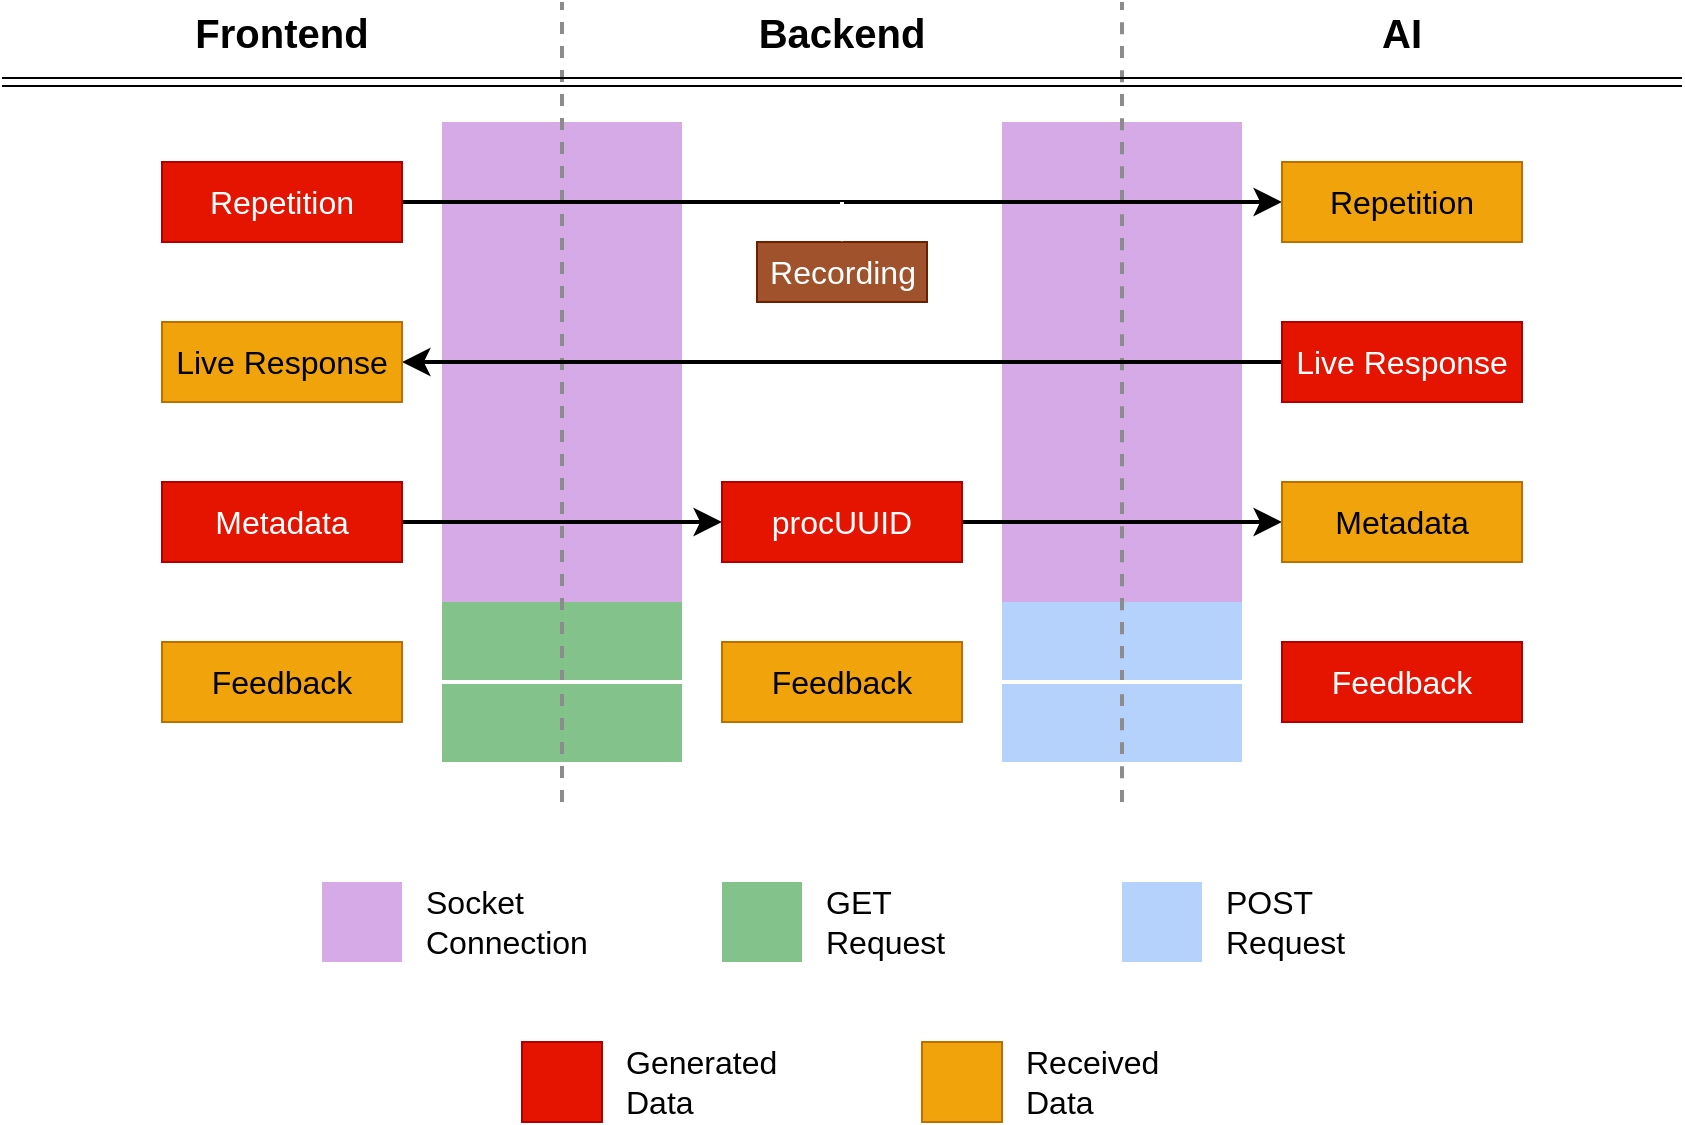 <mxfile version="20.8.16" type="device"><diagram name="Page-1" id="Y40lVofi2Ar_0JjpJq-z"><mxGraphModel dx="2166" dy="916" grid="1" gridSize="10" guides="1" tooltips="1" connect="1" arrows="1" fold="1" page="1" pageScale="1" pageWidth="850" pageHeight="1100" math="0" shadow="0"><root><mxCell id="0"/><mxCell id="1" parent="0"/><mxCell id="r48pn8uhZZcHh0OGMPYd-31" value="" style="rounded=0;whiteSpace=wrap;html=1;fontSize=16;fillColor=#84C28C;strokeColor=none;" vertex="1" parent="1"><mxGeometry x="220" y="420" width="120" height="80" as="geometry"/></mxCell><mxCell id="r48pn8uhZZcHh0OGMPYd-29" value="" style="rounded=0;whiteSpace=wrap;html=1;fontSize=16;fillColor=#B5D2FC;strokeColor=none;" vertex="1" parent="1"><mxGeometry x="500" y="420" width="120" height="80" as="geometry"/></mxCell><mxCell id="r48pn8uhZZcHh0OGMPYd-18" value="" style="rounded=0;whiteSpace=wrap;html=1;fontSize=16;fillColor=#D6A9E7;strokeColor=none;" vertex="1" parent="1"><mxGeometry x="500" y="180" width="120" height="240" as="geometry"/></mxCell><mxCell id="r48pn8uhZZcHh0OGMPYd-16" value="" style="rounded=0;whiteSpace=wrap;html=1;fontSize=16;fillColor=#D6A9E7;strokeColor=none;" vertex="1" parent="1"><mxGeometry x="220" y="180" width="120" height="240" as="geometry"/></mxCell><mxCell id="r48pn8uhZZcHh0OGMPYd-1" value="" style="endArrow=none;dashed=1;html=1;rounded=0;strokeWidth=2;strokeColor=#8C8C8C;" edge="1" parent="1"><mxGeometry width="50" height="50" relative="1" as="geometry"><mxPoint x="280" y="520" as="sourcePoint"/><mxPoint x="280" y="120" as="targetPoint"/></mxGeometry></mxCell><mxCell id="r48pn8uhZZcHh0OGMPYd-2" value="" style="endArrow=none;dashed=1;html=1;rounded=0;fontSize=12;startSize=8;endSize=8;curved=1;strokeWidth=2;strokeColor=#8C8C8C;" edge="1" parent="1"><mxGeometry width="50" height="50" relative="1" as="geometry"><mxPoint x="560" y="520" as="sourcePoint"/><mxPoint x="560" y="120" as="targetPoint"/></mxGeometry></mxCell><mxCell id="r48pn8uhZZcHh0OGMPYd-3" value="" style="shape=link;html=1;rounded=0;fontSize=12;startSize=8;endSize=8;curved=1;" edge="1" parent="1"><mxGeometry width="100" relative="1" as="geometry"><mxPoint y="160" as="sourcePoint"/><mxPoint x="840" y="160" as="targetPoint"/></mxGeometry></mxCell><mxCell id="r48pn8uhZZcHh0OGMPYd-4" value="Frontend" style="text;html=1;strokeColor=none;fillColor=none;align=center;verticalAlign=middle;whiteSpace=wrap;rounded=0;fontSize=20;fontStyle=1" vertex="1" parent="1"><mxGeometry y="120" width="280" height="30" as="geometry"/></mxCell><mxCell id="r48pn8uhZZcHh0OGMPYd-5" value="Backend" style="text;html=1;strokeColor=none;fillColor=none;align=center;verticalAlign=middle;whiteSpace=wrap;rounded=0;fontSize=20;fontStyle=1" vertex="1" parent="1"><mxGeometry x="280" y="120" width="280" height="30" as="geometry"/></mxCell><mxCell id="r48pn8uhZZcHh0OGMPYd-6" value="AI" style="text;html=1;strokeColor=none;fillColor=none;align=center;verticalAlign=middle;whiteSpace=wrap;rounded=0;fontSize=20;fontStyle=1" vertex="1" parent="1"><mxGeometry x="560" y="120" width="280" height="30" as="geometry"/></mxCell><mxCell id="r48pn8uhZZcHh0OGMPYd-20" style="edgeStyle=none;curved=1;rounded=0;orthogonalLoop=1;jettySize=auto;html=1;entryX=0;entryY=0.5;entryDx=0;entryDy=0;fontSize=12;startSize=8;endSize=8;strokeWidth=2;exitX=1;exitY=0.5;exitDx=0;exitDy=0;" edge="1" parent="1" source="r48pn8uhZZcHh0OGMPYd-7" target="r48pn8uhZZcHh0OGMPYd-10"><mxGeometry relative="1" as="geometry"/></mxCell><mxCell id="r48pn8uhZZcHh0OGMPYd-7" value="Repetition" style="rounded=0;whiteSpace=wrap;html=1;fontSize=16;fillColor=#e51400;strokeColor=#B20000;fontColor=#ffffff;" vertex="1" parent="1"><mxGeometry x="80" y="200" width="120" height="40" as="geometry"/></mxCell><mxCell id="r48pn8uhZZcHh0OGMPYd-10" value="Repetition" style="rounded=0;whiteSpace=wrap;html=1;fontSize=16;fillColor=#f0a30a;fontColor=#000000;strokeColor=#BD7000;" vertex="1" parent="1"><mxGeometry x="640" y="200" width="120" height="40" as="geometry"/></mxCell><mxCell id="r48pn8uhZZcHh0OGMPYd-22" style="edgeStyle=none;curved=1;rounded=0;orthogonalLoop=1;jettySize=auto;html=1;exitX=1;exitY=0.5;exitDx=0;exitDy=0;entryX=0;entryY=0.5;entryDx=0;entryDy=0;fontSize=16;startSize=8;endSize=8;strokeWidth=2;" edge="1" parent="1" source="r48pn8uhZZcHh0OGMPYd-13" target="r48pn8uhZZcHh0OGMPYd-21"><mxGeometry relative="1" as="geometry"/></mxCell><mxCell id="r48pn8uhZZcHh0OGMPYd-13" value="Metadata" style="rounded=0;whiteSpace=wrap;html=1;fontSize=16;" vertex="1" parent="1"><mxGeometry x="80" y="360" width="120" height="40" as="geometry"/></mxCell><mxCell id="r48pn8uhZZcHh0OGMPYd-26" style="edgeStyle=none;curved=1;rounded=0;orthogonalLoop=1;jettySize=auto;html=1;exitX=0;exitY=0.5;exitDx=0;exitDy=0;entryX=1;entryY=0.5;entryDx=0;entryDy=0;fontSize=16;startSize=8;endSize=8;strokeWidth=2;" edge="1" parent="1" source="r48pn8uhZZcHh0OGMPYd-14" target="r48pn8uhZZcHh0OGMPYd-25"><mxGeometry relative="1" as="geometry"/></mxCell><mxCell id="r48pn8uhZZcHh0OGMPYd-14" value="Live Response" style="rounded=0;whiteSpace=wrap;html=1;fontSize=16;" vertex="1" parent="1"><mxGeometry x="640" y="280" width="120" height="40" as="geometry"/></mxCell><mxCell id="r48pn8uhZZcHh0OGMPYd-28" style="edgeStyle=none;curved=1;rounded=0;orthogonalLoop=1;jettySize=auto;html=1;exitX=0;exitY=0.5;exitDx=0;exitDy=0;entryX=1;entryY=0.5;entryDx=0;entryDy=0;strokeColor=#FFFFFF;strokeWidth=2;fontSize=16;startSize=8;endSize=8;" edge="1" parent="1" source="r48pn8uhZZcHh0OGMPYd-15" target="r48pn8uhZZcHh0OGMPYd-27"><mxGeometry relative="1" as="geometry"/></mxCell><mxCell id="r48pn8uhZZcHh0OGMPYd-15" value="Feedback" style="rounded=0;whiteSpace=wrap;html=1;fontSize=16;fillColor=#e51400;fontColor=#ffffff;strokeColor=#B20000;" vertex="1" parent="1"><mxGeometry x="640" y="440" width="120" height="40" as="geometry"/></mxCell><mxCell id="r48pn8uhZZcHh0OGMPYd-24" style="edgeStyle=none;curved=1;rounded=0;orthogonalLoop=1;jettySize=auto;html=1;exitX=1;exitY=0.5;exitDx=0;exitDy=0;entryX=0;entryY=0.5;entryDx=0;entryDy=0;fontSize=16;startSize=8;endSize=8;strokeWidth=2;" edge="1" parent="1" source="r48pn8uhZZcHh0OGMPYd-21" target="r48pn8uhZZcHh0OGMPYd-23"><mxGeometry relative="1" as="geometry"/></mxCell><mxCell id="r48pn8uhZZcHh0OGMPYd-21" value="procUUID" style="rounded=0;whiteSpace=wrap;html=1;fontSize=16;fillColor=#e51400;fontColor=#ffffff;strokeColor=#B20000;" vertex="1" parent="1"><mxGeometry x="360" y="360" width="120" height="40" as="geometry"/></mxCell><mxCell id="r48pn8uhZZcHh0OGMPYd-23" value="Metadata" style="rounded=0;whiteSpace=wrap;html=1;fontSize=16;fillColor=#f0a30a;fontColor=#000000;strokeColor=#BD7000;" vertex="1" parent="1"><mxGeometry x="640" y="360" width="120" height="40" as="geometry"/></mxCell><mxCell id="r48pn8uhZZcHh0OGMPYd-25" value="Live Response" style="rounded=0;whiteSpace=wrap;html=1;fontSize=16;" vertex="1" parent="1"><mxGeometry x="80" y="280" width="120" height="40" as="geometry"/></mxCell><mxCell id="r48pn8uhZZcHh0OGMPYd-33" style="edgeStyle=none;curved=1;rounded=0;orthogonalLoop=1;jettySize=auto;html=1;exitX=0;exitY=0.5;exitDx=0;exitDy=0;entryX=1;entryY=0.5;entryDx=0;entryDy=0;strokeColor=#FFFFFF;strokeWidth=2;fontSize=16;startSize=8;endSize=8;" edge="1" parent="1" source="r48pn8uhZZcHh0OGMPYd-27" target="r48pn8uhZZcHh0OGMPYd-32"><mxGeometry relative="1" as="geometry"/></mxCell><mxCell id="r48pn8uhZZcHh0OGMPYd-27" value="Feedback" style="rounded=0;whiteSpace=wrap;html=1;fontSize=16;fillColor=#f0a30a;fontColor=#000000;strokeColor=#BD7000;" vertex="1" parent="1"><mxGeometry x="360" y="440" width="120" height="40" as="geometry"/></mxCell><mxCell id="r48pn8uhZZcHh0OGMPYd-32" value="Feedback" style="rounded=0;whiteSpace=wrap;html=1;fontSize=16;fillColor=#f0a30a;fontColor=#000000;strokeColor=#BD7000;" vertex="1" parent="1"><mxGeometry x="80" y="440" width="120" height="40" as="geometry"/></mxCell><mxCell id="r48pn8uhZZcHh0OGMPYd-34" value="" style="rounded=0;whiteSpace=wrap;html=1;fontSize=16;fillColor=#D6A9E7;strokeColor=none;" vertex="1" parent="1"><mxGeometry x="160" y="560" width="40" height="40" as="geometry"/></mxCell><mxCell id="r48pn8uhZZcHh0OGMPYd-35" value="Socket Connection" style="text;html=1;strokeColor=none;fillColor=none;align=left;verticalAlign=middle;whiteSpace=wrap;rounded=0;fontSize=16;" vertex="1" parent="1"><mxGeometry x="210" y="560" width="110" height="40" as="geometry"/></mxCell><mxCell id="r48pn8uhZZcHh0OGMPYd-38" value="" style="rounded=0;whiteSpace=wrap;html=1;fontSize=16;fillColor=#84C28C;strokeColor=none;" vertex="1" parent="1"><mxGeometry x="360" y="560" width="40" height="40" as="geometry"/></mxCell><mxCell id="r48pn8uhZZcHh0OGMPYd-39" value="GET&amp;nbsp;&lt;br&gt;Request" style="text;html=1;strokeColor=none;fillColor=none;align=left;verticalAlign=middle;whiteSpace=wrap;rounded=0;fontSize=16;" vertex="1" parent="1"><mxGeometry x="410" y="560" width="110" height="40" as="geometry"/></mxCell><mxCell id="r48pn8uhZZcHh0OGMPYd-40" value="" style="rounded=0;whiteSpace=wrap;html=1;fontSize=16;fillColor=#B5D2FC;strokeColor=none;" vertex="1" parent="1"><mxGeometry x="560" y="560" width="40" height="40" as="geometry"/></mxCell><mxCell id="r48pn8uhZZcHh0OGMPYd-41" value="POST&lt;br&gt;Request" style="text;html=1;strokeColor=none;fillColor=none;align=left;verticalAlign=middle;whiteSpace=wrap;rounded=0;fontSize=16;" vertex="1" parent="1"><mxGeometry x="610" y="560" width="110" height="40" as="geometry"/></mxCell><mxCell id="r48pn8uhZZcHh0OGMPYd-42" value="Live Response" style="rounded=0;whiteSpace=wrap;html=1;fontSize=16;fillColor=#e51400;fontColor=#ffffff;strokeColor=#B20000;" vertex="1" parent="1"><mxGeometry x="640" y="280" width="120" height="40" as="geometry"/></mxCell><mxCell id="r48pn8uhZZcHh0OGMPYd-43" value="Metadata" style="rounded=0;whiteSpace=wrap;html=1;fontSize=16;fillColor=#e51400;fontColor=#ffffff;strokeColor=#B20000;" vertex="1" parent="1"><mxGeometry x="80" y="360" width="120" height="40" as="geometry"/></mxCell><mxCell id="r48pn8uhZZcHh0OGMPYd-44" value="Live Response" style="rounded=0;whiteSpace=wrap;html=1;fontSize=16;fillColor=#f0a30a;fontColor=#000000;strokeColor=#BD7000;" vertex="1" parent="1"><mxGeometry x="80" y="280" width="120" height="40" as="geometry"/></mxCell><mxCell id="r48pn8uhZZcHh0OGMPYd-45" value="" style="rounded=0;whiteSpace=wrap;html=1;fontSize=16;fillColor=#e51400;strokeColor=#B20000;fontColor=#ffffff;" vertex="1" parent="1"><mxGeometry x="260" y="640" width="40" height="40" as="geometry"/></mxCell><mxCell id="r48pn8uhZZcHh0OGMPYd-46" value="Generated&lt;br&gt;Data" style="text;html=1;strokeColor=none;fillColor=none;align=left;verticalAlign=middle;whiteSpace=wrap;rounded=0;fontSize=16;" vertex="1" parent="1"><mxGeometry x="310" y="640" width="110" height="40" as="geometry"/></mxCell><mxCell id="r48pn8uhZZcHh0OGMPYd-47" value="" style="rounded=0;whiteSpace=wrap;html=1;fontSize=16;fillColor=#f0a30a;fontColor=#000000;strokeColor=#BD7000;" vertex="1" parent="1"><mxGeometry x="460" y="640" width="40" height="40" as="geometry"/></mxCell><mxCell id="r48pn8uhZZcHh0OGMPYd-48" value="Received&lt;br&gt;Data" style="text;html=1;strokeColor=none;fillColor=none;align=left;verticalAlign=middle;whiteSpace=wrap;rounded=0;fontSize=16;" vertex="1" parent="1"><mxGeometry x="510" y="640" width="110" height="40" as="geometry"/></mxCell><mxCell id="r48pn8uhZZcHh0OGMPYd-49" value="Recording" style="rounded=0;whiteSpace=wrap;html=1;fontSize=16;fillColor=#a0522d;fontColor=#ffffff;strokeColor=#6D1F00;" vertex="1" parent="1"><mxGeometry x="377.5" y="240" width="85" height="30" as="geometry"/></mxCell><mxCell id="r48pn8uhZZcHh0OGMPYd-50" value="" style="endArrow=classic;html=1;rounded=0;strokeColor=#FFFFFF;strokeWidth=2;fontSize=16;startSize=8;endSize=8;curved=1;entryX=0.5;entryY=0;entryDx=0;entryDy=0;" edge="1" parent="1" target="r48pn8uhZZcHh0OGMPYd-49"><mxGeometry width="50" height="50" relative="1" as="geometry"><mxPoint x="420" y="220" as="sourcePoint"/><mxPoint x="270" y="320" as="targetPoint"/></mxGeometry></mxCell></root></mxGraphModel></diagram></mxfile>
